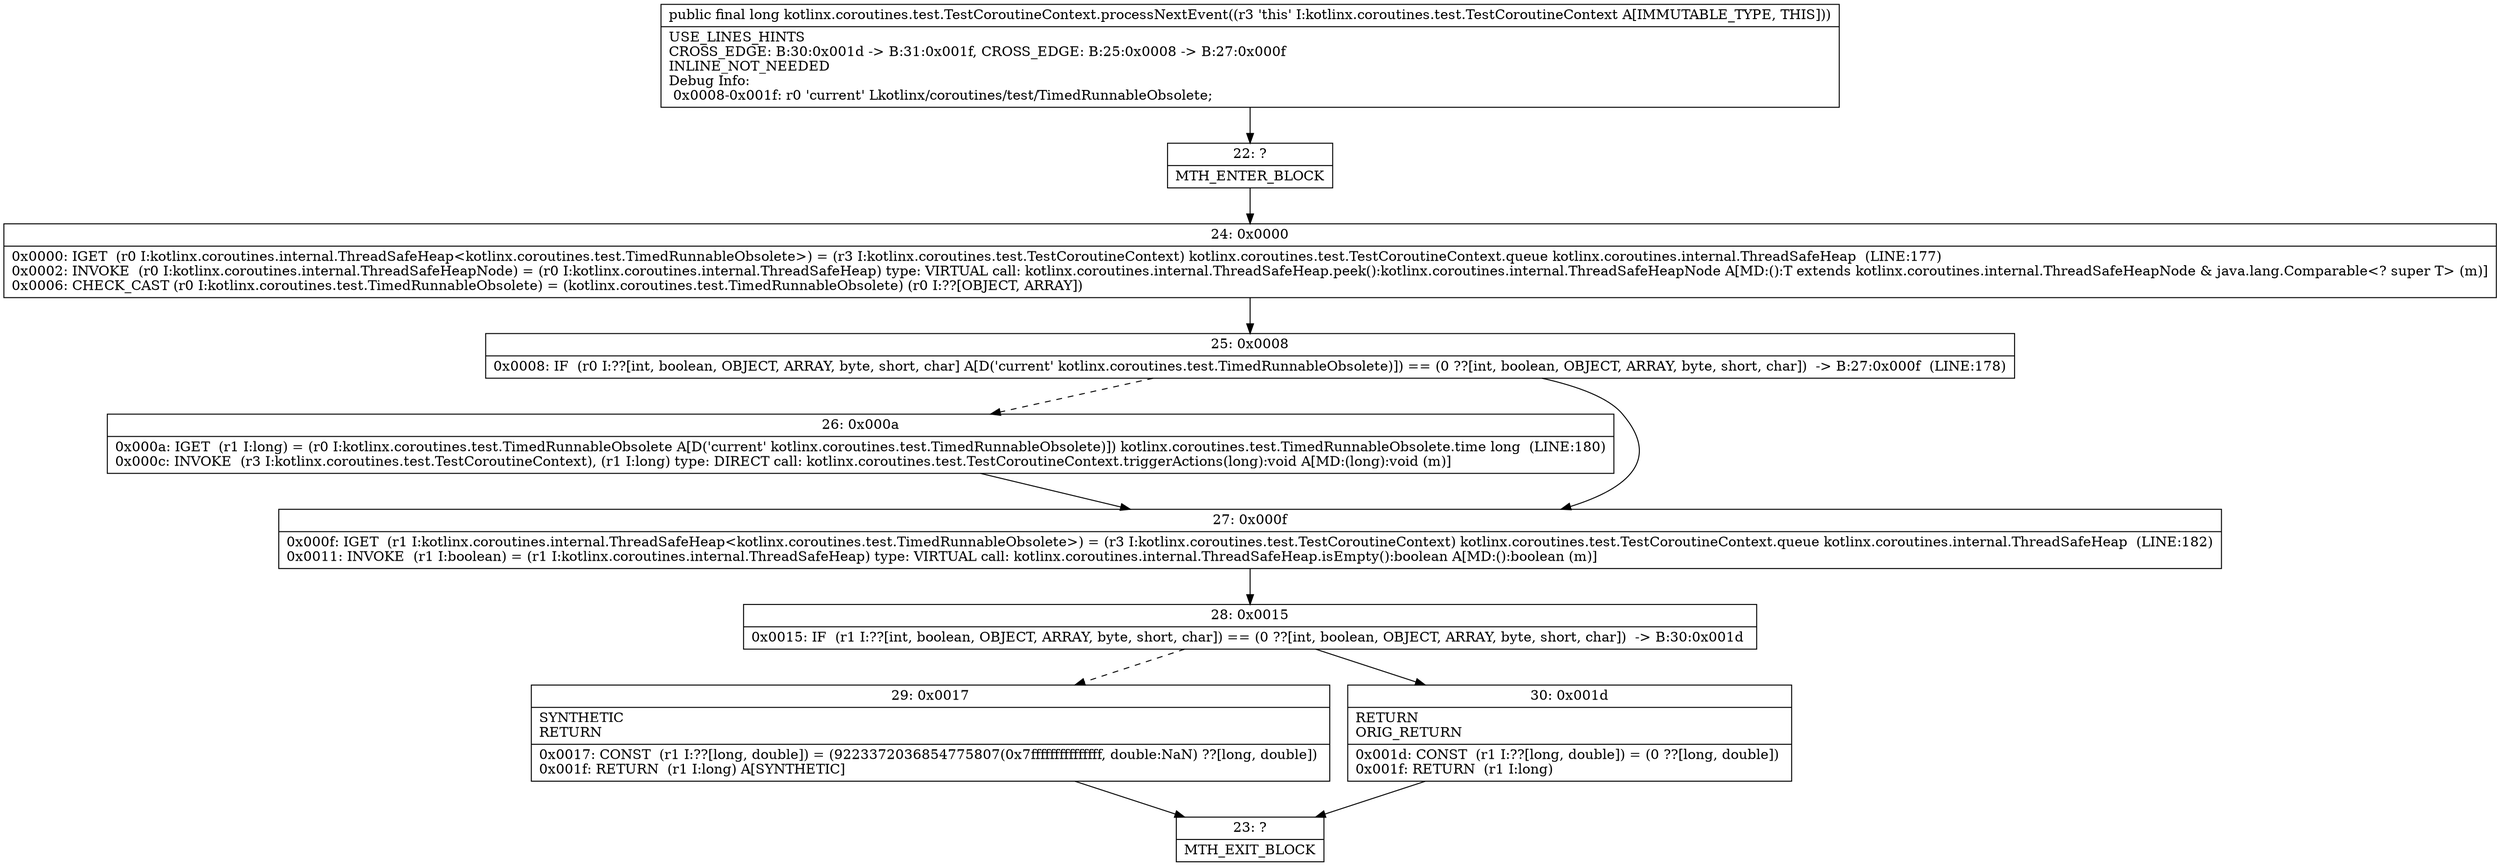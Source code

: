 digraph "CFG forkotlinx.coroutines.test.TestCoroutineContext.processNextEvent()J" {
Node_22 [shape=record,label="{22\:\ ?|MTH_ENTER_BLOCK\l}"];
Node_24 [shape=record,label="{24\:\ 0x0000|0x0000: IGET  (r0 I:kotlinx.coroutines.internal.ThreadSafeHeap\<kotlinx.coroutines.test.TimedRunnableObsolete\>) = (r3 I:kotlinx.coroutines.test.TestCoroutineContext) kotlinx.coroutines.test.TestCoroutineContext.queue kotlinx.coroutines.internal.ThreadSafeHeap  (LINE:177)\l0x0002: INVOKE  (r0 I:kotlinx.coroutines.internal.ThreadSafeHeapNode) = (r0 I:kotlinx.coroutines.internal.ThreadSafeHeap) type: VIRTUAL call: kotlinx.coroutines.internal.ThreadSafeHeap.peek():kotlinx.coroutines.internal.ThreadSafeHeapNode A[MD:():T extends kotlinx.coroutines.internal.ThreadSafeHeapNode & java.lang.Comparable\<? super T\> (m)]\l0x0006: CHECK_CAST (r0 I:kotlinx.coroutines.test.TimedRunnableObsolete) = (kotlinx.coroutines.test.TimedRunnableObsolete) (r0 I:??[OBJECT, ARRAY]) \l}"];
Node_25 [shape=record,label="{25\:\ 0x0008|0x0008: IF  (r0 I:??[int, boolean, OBJECT, ARRAY, byte, short, char] A[D('current' kotlinx.coroutines.test.TimedRunnableObsolete)]) == (0 ??[int, boolean, OBJECT, ARRAY, byte, short, char])  \-\> B:27:0x000f  (LINE:178)\l}"];
Node_26 [shape=record,label="{26\:\ 0x000a|0x000a: IGET  (r1 I:long) = (r0 I:kotlinx.coroutines.test.TimedRunnableObsolete A[D('current' kotlinx.coroutines.test.TimedRunnableObsolete)]) kotlinx.coroutines.test.TimedRunnableObsolete.time long  (LINE:180)\l0x000c: INVOKE  (r3 I:kotlinx.coroutines.test.TestCoroutineContext), (r1 I:long) type: DIRECT call: kotlinx.coroutines.test.TestCoroutineContext.triggerActions(long):void A[MD:(long):void (m)]\l}"];
Node_27 [shape=record,label="{27\:\ 0x000f|0x000f: IGET  (r1 I:kotlinx.coroutines.internal.ThreadSafeHeap\<kotlinx.coroutines.test.TimedRunnableObsolete\>) = (r3 I:kotlinx.coroutines.test.TestCoroutineContext) kotlinx.coroutines.test.TestCoroutineContext.queue kotlinx.coroutines.internal.ThreadSafeHeap  (LINE:182)\l0x0011: INVOKE  (r1 I:boolean) = (r1 I:kotlinx.coroutines.internal.ThreadSafeHeap) type: VIRTUAL call: kotlinx.coroutines.internal.ThreadSafeHeap.isEmpty():boolean A[MD:():boolean (m)]\l}"];
Node_28 [shape=record,label="{28\:\ 0x0015|0x0015: IF  (r1 I:??[int, boolean, OBJECT, ARRAY, byte, short, char]) == (0 ??[int, boolean, OBJECT, ARRAY, byte, short, char])  \-\> B:30:0x001d \l}"];
Node_29 [shape=record,label="{29\:\ 0x0017|SYNTHETIC\lRETURN\l|0x0017: CONST  (r1 I:??[long, double]) = (9223372036854775807(0x7fffffffffffffff, double:NaN) ??[long, double]) \l0x001f: RETURN  (r1 I:long) A[SYNTHETIC]\l}"];
Node_23 [shape=record,label="{23\:\ ?|MTH_EXIT_BLOCK\l}"];
Node_30 [shape=record,label="{30\:\ 0x001d|RETURN\lORIG_RETURN\l|0x001d: CONST  (r1 I:??[long, double]) = (0 ??[long, double]) \l0x001f: RETURN  (r1 I:long) \l}"];
MethodNode[shape=record,label="{public final long kotlinx.coroutines.test.TestCoroutineContext.processNextEvent((r3 'this' I:kotlinx.coroutines.test.TestCoroutineContext A[IMMUTABLE_TYPE, THIS]))  | USE_LINES_HINTS\lCROSS_EDGE: B:30:0x001d \-\> B:31:0x001f, CROSS_EDGE: B:25:0x0008 \-\> B:27:0x000f\lINLINE_NOT_NEEDED\lDebug Info:\l  0x0008\-0x001f: r0 'current' Lkotlinx\/coroutines\/test\/TimedRunnableObsolete;\l}"];
MethodNode -> Node_22;Node_22 -> Node_24;
Node_24 -> Node_25;
Node_25 -> Node_26[style=dashed];
Node_25 -> Node_27;
Node_26 -> Node_27;
Node_27 -> Node_28;
Node_28 -> Node_29[style=dashed];
Node_28 -> Node_30;
Node_29 -> Node_23;
Node_30 -> Node_23;
}

